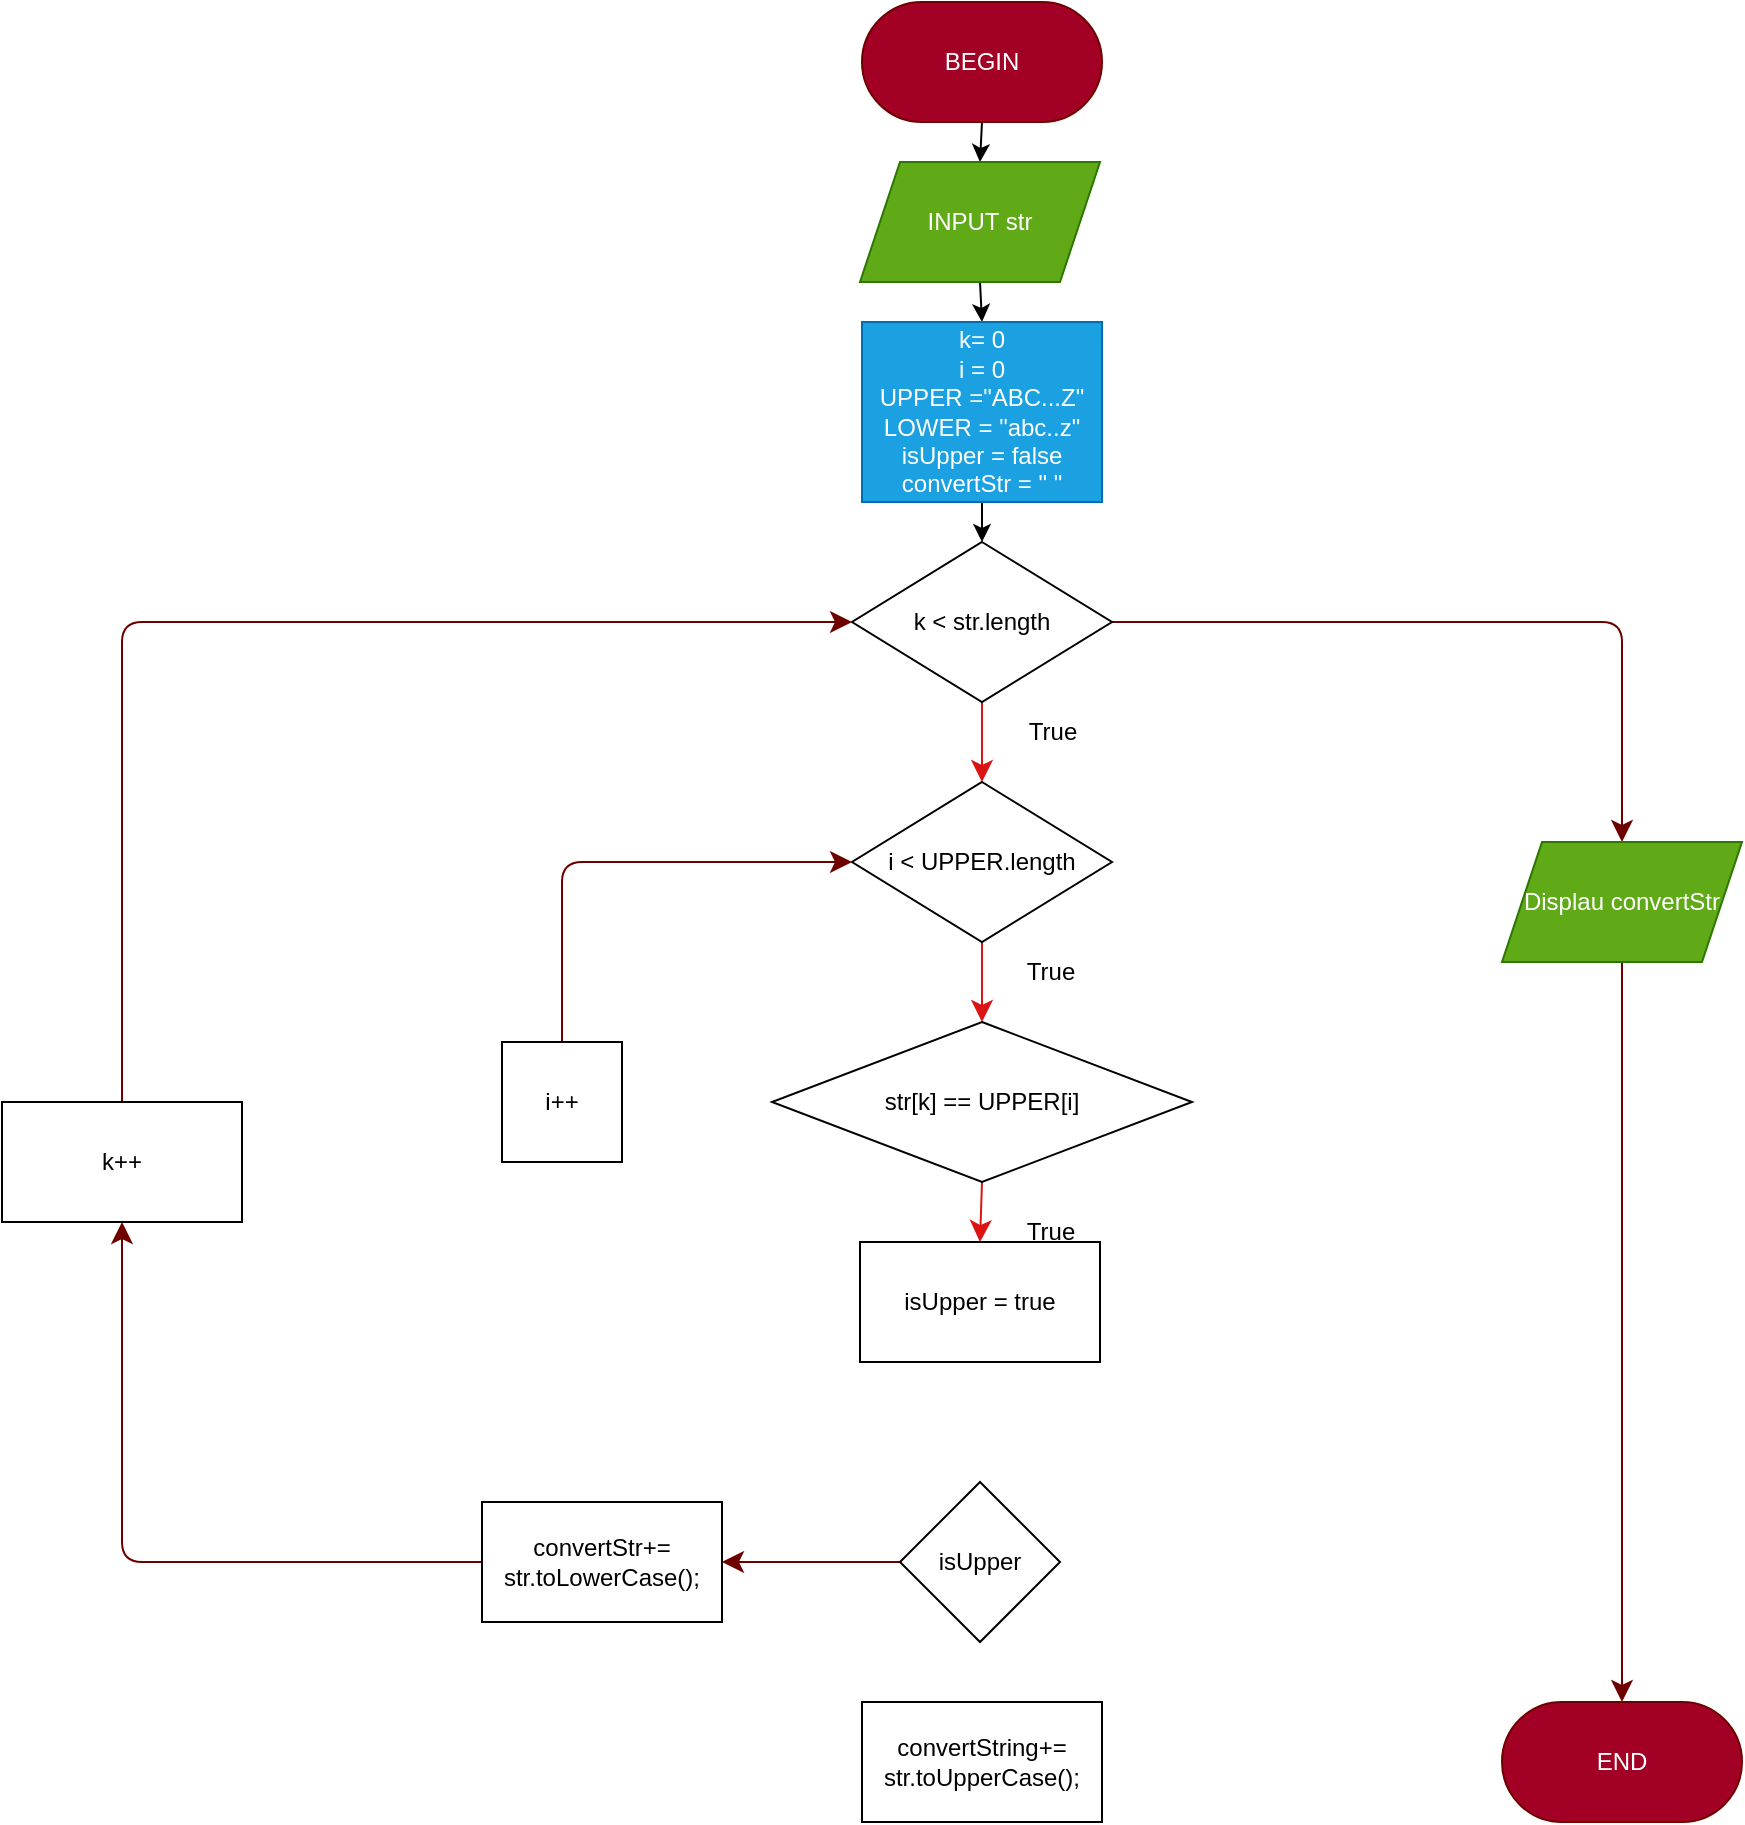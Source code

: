 <mxfile>
    <diagram id="_z3H5_uxJIaXN376rXc_" name="Page-1">
        <mxGraphModel dx="2002" dy="866" grid="1" gridSize="10" guides="1" tooltips="1" connect="1" arrows="1" fold="1" page="1" pageScale="1" pageWidth="850" pageHeight="1100" math="0" shadow="0">
            <root>
                <mxCell id="0"/>
                <mxCell id="1" parent="0"/>
                <mxCell id="7" style="edgeStyle=none;html=1;exitX=0.5;exitY=1;exitDx=0;exitDy=0;entryX=0.5;entryY=0;entryDx=0;entryDy=0;" edge="1" parent="1" source="2" target="4">
                    <mxGeometry relative="1" as="geometry"/>
                </mxCell>
                <mxCell id="2" value="BEGIN" style="rounded=1;whiteSpace=wrap;html=1;arcSize=50;fillColor=#a20025;fontColor=#ffffff;strokeColor=#6F0000;" vertex="1" parent="1">
                    <mxGeometry x="370" width="120" height="60" as="geometry"/>
                </mxCell>
                <mxCell id="3" value="END" style="rounded=1;whiteSpace=wrap;html=1;arcSize=50;fillColor=#a20025;fontColor=#ffffff;strokeColor=#6F0000;" vertex="1" parent="1">
                    <mxGeometry x="690" y="850" width="120" height="60" as="geometry"/>
                </mxCell>
                <mxCell id="6" style="edgeStyle=none;html=1;exitX=0.5;exitY=1;exitDx=0;exitDy=0;entryX=0.5;entryY=0;entryDx=0;entryDy=0;" edge="1" parent="1" source="4" target="5">
                    <mxGeometry relative="1" as="geometry"/>
                </mxCell>
                <mxCell id="4" value="INPUT str" style="shape=parallelogram;perimeter=parallelogramPerimeter;whiteSpace=wrap;html=1;fixedSize=1;fillColor=#60a917;fontColor=#ffffff;strokeColor=#2D7600;" vertex="1" parent="1">
                    <mxGeometry x="369" y="80" width="120" height="60" as="geometry"/>
                </mxCell>
                <mxCell id="9" style="edgeStyle=none;html=1;exitX=0.5;exitY=1;exitDx=0;exitDy=0;entryX=0.5;entryY=0;entryDx=0;entryDy=0;" edge="1" parent="1" source="5" target="8">
                    <mxGeometry relative="1" as="geometry"/>
                </mxCell>
                <mxCell id="5" value="k= 0&lt;br&gt;i = 0&lt;br&gt;UPPER =&quot;ABC...Z&quot;&lt;br&gt;LOWER = &quot;abc..z&quot;&lt;br&gt;isUpper = false&lt;br&gt;convertStr = &quot; &quot;" style="rounded=0;whiteSpace=wrap;html=1;fillColor=#1ba1e2;fontColor=#ffffff;strokeColor=#006EAF;" vertex="1" parent="1">
                    <mxGeometry x="370" y="160" width="120" height="90" as="geometry"/>
                </mxCell>
                <mxCell id="12" style="edgeStyle=none;html=1;exitX=0.5;exitY=1;exitDx=0;exitDy=0;entryX=0.5;entryY=0;entryDx=0;entryDy=0;strokeColor=#db1414;endSize=8;startSize=13;jumpSize=13;" edge="1" parent="1" source="8" target="11">
                    <mxGeometry relative="1" as="geometry"/>
                </mxCell>
                <mxCell id="43" style="edgeStyle=none;jumpSize=13;html=1;exitX=1;exitY=0.5;exitDx=0;exitDy=0;entryX=0.5;entryY=0;entryDx=0;entryDy=0;strokeColor=#6F0000;startSize=13;endSize=8;fillColor=#a20025;" edge="1" parent="1" source="8" target="42">
                    <mxGeometry relative="1" as="geometry">
                        <Array as="points">
                            <mxPoint x="750" y="310"/>
                        </Array>
                    </mxGeometry>
                </mxCell>
                <mxCell id="8" value="k &amp;lt; str.length" style="rhombus;whiteSpace=wrap;html=1;" vertex="1" parent="1">
                    <mxGeometry x="365" y="270" width="130" height="80" as="geometry"/>
                </mxCell>
                <mxCell id="16" style="edgeStyle=none;jumpSize=13;html=1;exitX=0.5;exitY=1;exitDx=0;exitDy=0;entryX=0.5;entryY=0;entryDx=0;entryDy=0;strokeColor=#db1414;startSize=13;endSize=8;" edge="1" parent="1" source="11" target="15">
                    <mxGeometry relative="1" as="geometry"/>
                </mxCell>
                <mxCell id="37" style="edgeStyle=none;jumpSize=13;html=1;exitX=1;exitY=0.5;exitDx=0;exitDy=0;entryX=0.5;entryY=0;entryDx=0;entryDy=0;strokeColor=#FFFFFF;startSize=13;endSize=8;" edge="1" parent="1" source="11" target="20">
                    <mxGeometry relative="1" as="geometry">
                        <Array as="points">
                            <mxPoint x="590" y="430"/>
                            <mxPoint x="590" y="710"/>
                            <mxPoint x="429" y="710"/>
                        </Array>
                    </mxGeometry>
                </mxCell>
                <mxCell id="11" value="i &amp;lt; UPPER.length" style="rhombus;whiteSpace=wrap;html=1;" vertex="1" parent="1">
                    <mxGeometry x="365" y="390" width="130" height="80" as="geometry"/>
                </mxCell>
                <mxCell id="13" value="True" style="text;html=1;align=center;verticalAlign=middle;resizable=0;points=[];autosize=1;strokeColor=none;fillColor=none;" vertex="1" parent="1">
                    <mxGeometry x="440" y="350" width="50" height="30" as="geometry"/>
                </mxCell>
                <mxCell id="18" style="edgeStyle=none;jumpSize=13;html=1;exitX=0.5;exitY=1;exitDx=0;exitDy=0;entryX=0.5;entryY=0;entryDx=0;entryDy=0;strokeColor=#db1414;startSize=13;endSize=8;" edge="1" parent="1" source="15" target="17">
                    <mxGeometry relative="1" as="geometry"/>
                </mxCell>
                <mxCell id="25" style="edgeStyle=none;jumpSize=13;html=1;exitX=0;exitY=0.5;exitDx=0;exitDy=0;entryX=1;entryY=0.5;entryDx=0;entryDy=0;strokeColor=#FFFFFF;startSize=13;endSize=8;" edge="1" parent="1" source="15" target="24">
                    <mxGeometry relative="1" as="geometry"/>
                </mxCell>
                <mxCell id="15" value="str[k] == UPPER[i]" style="rhombus;whiteSpace=wrap;html=1;" vertex="1" parent="1">
                    <mxGeometry x="325" y="510" width="210" height="80" as="geometry"/>
                </mxCell>
                <mxCell id="45" style="edgeStyle=none;jumpSize=13;html=1;exitX=0.5;exitY=1;exitDx=0;exitDy=0;entryX=0.5;entryY=0;entryDx=0;entryDy=0;strokeColor=#FFFFFF;startSize=13;endSize=8;" edge="1" parent="1" source="17" target="20">
                    <mxGeometry relative="1" as="geometry"/>
                </mxCell>
                <mxCell id="17" value="isUpper = true" style="rounded=0;whiteSpace=wrap;html=1;" vertex="1" parent="1">
                    <mxGeometry x="369" y="620" width="120" height="60" as="geometry"/>
                </mxCell>
                <mxCell id="23" style="edgeStyle=none;jumpSize=13;html=1;exitX=0.5;exitY=1;exitDx=0;exitDy=0;entryX=0.5;entryY=0;entryDx=0;entryDy=0;strokeColor=#FFFFFF;startSize=13;endSize=8;" edge="1" parent="1" source="20" target="21">
                    <mxGeometry relative="1" as="geometry"/>
                </mxCell>
                <mxCell id="34" style="edgeStyle=none;jumpSize=13;html=1;exitX=0;exitY=0.5;exitDx=0;exitDy=0;entryX=1;entryY=0.5;entryDx=0;entryDy=0;strokeColor=#6F0000;startSize=13;endSize=8;fillColor=#a20025;" edge="1" parent="1" source="20" target="32">
                    <mxGeometry relative="1" as="geometry"/>
                </mxCell>
                <mxCell id="20" value="isUpper" style="rhombus;whiteSpace=wrap;html=1;" vertex="1" parent="1">
                    <mxGeometry x="389" y="740" width="80" height="80" as="geometry"/>
                </mxCell>
                <mxCell id="39" style="edgeStyle=none;jumpSize=13;html=1;exitX=0;exitY=0.5;exitDx=0;exitDy=0;entryX=0.5;entryY=1;entryDx=0;entryDy=0;strokeColor=#FFFFFF;startSize=13;endSize=8;" edge="1" parent="1" source="21" target="38">
                    <mxGeometry relative="1" as="geometry">
                        <Array as="points">
                            <mxPoint y="880"/>
                        </Array>
                    </mxGeometry>
                </mxCell>
                <mxCell id="21" value="convertString+= str.toUpperCase();" style="rounded=0;whiteSpace=wrap;html=1;" vertex="1" parent="1">
                    <mxGeometry x="370" y="850" width="120" height="60" as="geometry"/>
                </mxCell>
                <mxCell id="26" style="edgeStyle=none;jumpSize=13;html=1;exitX=0.5;exitY=0;exitDx=0;exitDy=0;entryX=0;entryY=0.5;entryDx=0;entryDy=0;strokeColor=#6F0000;startSize=13;endSize=8;fillColor=#a20025;" edge="1" parent="1" source="24" target="11">
                    <mxGeometry relative="1" as="geometry">
                        <Array as="points">
                            <mxPoint x="220" y="430"/>
                        </Array>
                    </mxGeometry>
                </mxCell>
                <mxCell id="24" value="i++" style="rounded=0;whiteSpace=wrap;html=1;" vertex="1" parent="1">
                    <mxGeometry x="190" y="520" width="60" height="60" as="geometry"/>
                </mxCell>
                <mxCell id="27" value="True" style="text;html=1;align=center;verticalAlign=middle;resizable=0;points=[];autosize=1;strokeColor=none;fillColor=none;" vertex="1" parent="1">
                    <mxGeometry x="439" y="470" width="50" height="30" as="geometry"/>
                </mxCell>
                <mxCell id="28" value="True" style="text;html=1;align=center;verticalAlign=middle;resizable=0;points=[];autosize=1;strokeColor=none;fillColor=none;" vertex="1" parent="1">
                    <mxGeometry x="439" y="600" width="50" height="30" as="geometry"/>
                </mxCell>
                <mxCell id="40" style="edgeStyle=none;jumpSize=13;html=1;exitX=0;exitY=0.5;exitDx=0;exitDy=0;entryX=0.5;entryY=1;entryDx=0;entryDy=0;strokeColor=#6F0000;startSize=13;endSize=8;fillColor=#a20025;" edge="1" parent="1" source="32" target="38">
                    <mxGeometry relative="1" as="geometry">
                        <Array as="points">
                            <mxPoint y="780"/>
                        </Array>
                    </mxGeometry>
                </mxCell>
                <mxCell id="32" value="convertStr+= str.toLowerCase();" style="rounded=0;whiteSpace=wrap;html=1;" vertex="1" parent="1">
                    <mxGeometry x="180" y="750" width="120" height="60" as="geometry"/>
                </mxCell>
                <mxCell id="41" style="edgeStyle=none;jumpSize=13;html=1;exitX=0.5;exitY=0;exitDx=0;exitDy=0;entryX=0;entryY=0.5;entryDx=0;entryDy=0;strokeColor=#6F0000;startSize=13;endSize=8;fillColor=#a20025;" edge="1" parent="1" source="38" target="8">
                    <mxGeometry relative="1" as="geometry">
                        <Array as="points">
                            <mxPoint y="310"/>
                        </Array>
                    </mxGeometry>
                </mxCell>
                <mxCell id="38" value="k++" style="rounded=0;whiteSpace=wrap;html=1;" vertex="1" parent="1">
                    <mxGeometry x="-60" y="550" width="120" height="60" as="geometry"/>
                </mxCell>
                <mxCell id="44" style="edgeStyle=none;jumpSize=13;html=1;exitX=0.5;exitY=1;exitDx=0;exitDy=0;entryX=0.5;entryY=0;entryDx=0;entryDy=0;strokeColor=#6F0000;startSize=13;endSize=8;fillColor=#a20025;" edge="1" parent="1" source="42" target="3">
                    <mxGeometry relative="1" as="geometry"/>
                </mxCell>
                <mxCell id="42" value="Displau convertStr" style="shape=parallelogram;perimeter=parallelogramPerimeter;whiteSpace=wrap;html=1;fixedSize=1;fillColor=#60a917;fontColor=#ffffff;strokeColor=#2D7600;" vertex="1" parent="1">
                    <mxGeometry x="690" y="420" width="120" height="60" as="geometry"/>
                </mxCell>
            </root>
        </mxGraphModel>
    </diagram>
</mxfile>